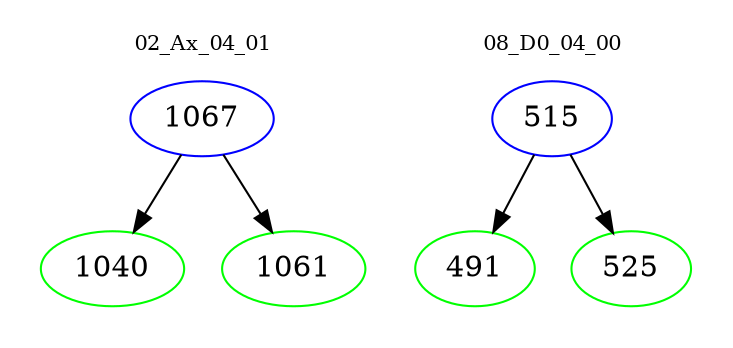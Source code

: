 digraph{
subgraph cluster_0 {
color = white
label = "02_Ax_04_01";
fontsize=10;
T0_1067 [label="1067", color="blue"]
T0_1067 -> T0_1040 [color="black"]
T0_1040 [label="1040", color="green"]
T0_1067 -> T0_1061 [color="black"]
T0_1061 [label="1061", color="green"]
}
subgraph cluster_1 {
color = white
label = "08_D0_04_00";
fontsize=10;
T1_515 [label="515", color="blue"]
T1_515 -> T1_491 [color="black"]
T1_491 [label="491", color="green"]
T1_515 -> T1_525 [color="black"]
T1_525 [label="525", color="green"]
}
}
